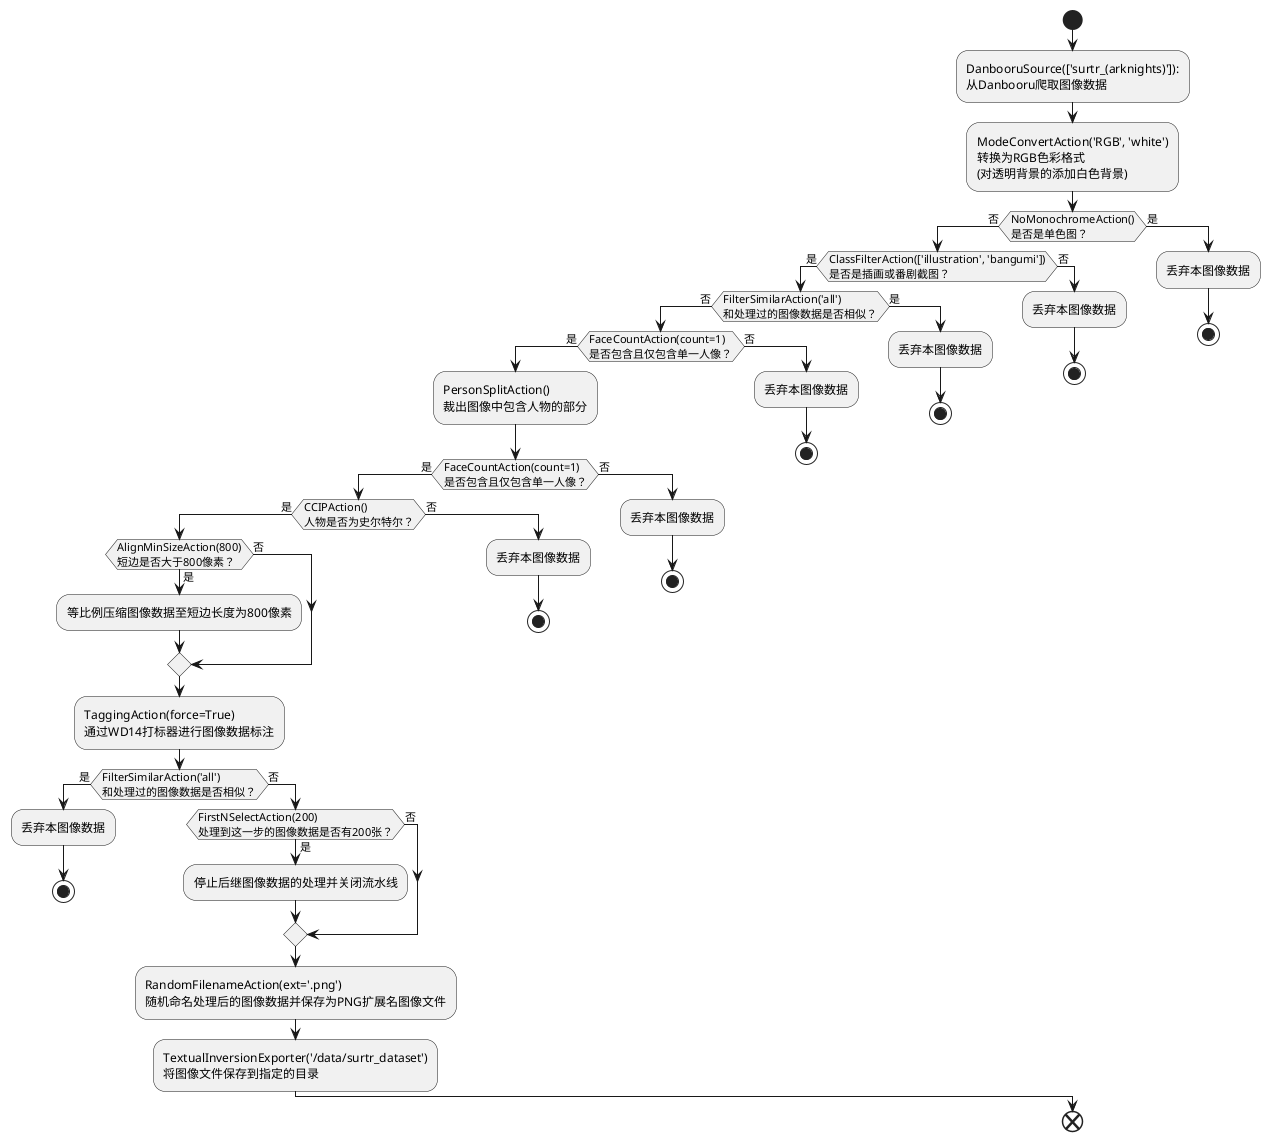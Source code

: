 @startuml
start
:DanbooruSource(['surtr_(arknights)']):\n从Danbooru爬取图像数据;
:ModeConvertAction('RGB', 'white')\n转换为RGB色彩格式\n(对透明背景的添加白色背景);

if (NoMonochromeAction()\n是否是单色图？) then (否)
  if (ClassFilterAction(['illustration', 'bangumi'])\n是否是插画或番剧截图？) then (是)
    if (FilterSimilarAction('all')\n和处理过的图像数据是否相似？) then (否)
      if (FaceCountAction(count=1)\n是否包含且仅包含单一人像？) then (是)
        :PersonSplitAction()\n裁出图像中包含人物的部分;
        if (FaceCountAction(count=1)\n是否包含且仅包含单一人像？) then (是)
          if (CCIPAction()\n人物是否为史尔特尔？) then (是)
            if (AlignMinSizeAction(800)\n短边是否大于800像素？) then (是)
              :等比例压缩图像数据至短边长度为800像素;
            else (否)
            endif
            :TaggingAction(force=True)\n通过WD14打标器进行图像数据标注;
            if (FilterSimilarAction('all')\n和处理过的图像数据是否相似？) then (是)
              :丢弃本图像数据;
              stop
            else (否)
              if (FirstNSelectAction(200)\n处理到这一步的图像数据是否有200张？) then (是)
                :停止后继图像数据的处理并关闭流水线;
              else (否)
              endif
              :RandomFilenameAction(ext='.png')\n随机命名处理后的图像数据并保存为PNG扩展名图像文件;
              :TextualInversionExporter('/data/surtr_dataset')\n将图像文件保存到指定的目录;
            endif
          else (否)
            :丢弃本图像数据;
            stop
          endif
        else (否)
          :丢弃本图像数据;
          stop
        endif
      else (否)
        :丢弃本图像数据;
        stop
      endif
    else (是)
      :丢弃本图像数据;
      stop
    endif
  else (否)
    :丢弃本图像数据;
    stop
  endif
else (是)
  :丢弃本图像数据;
  stop
endif
end
@enduml